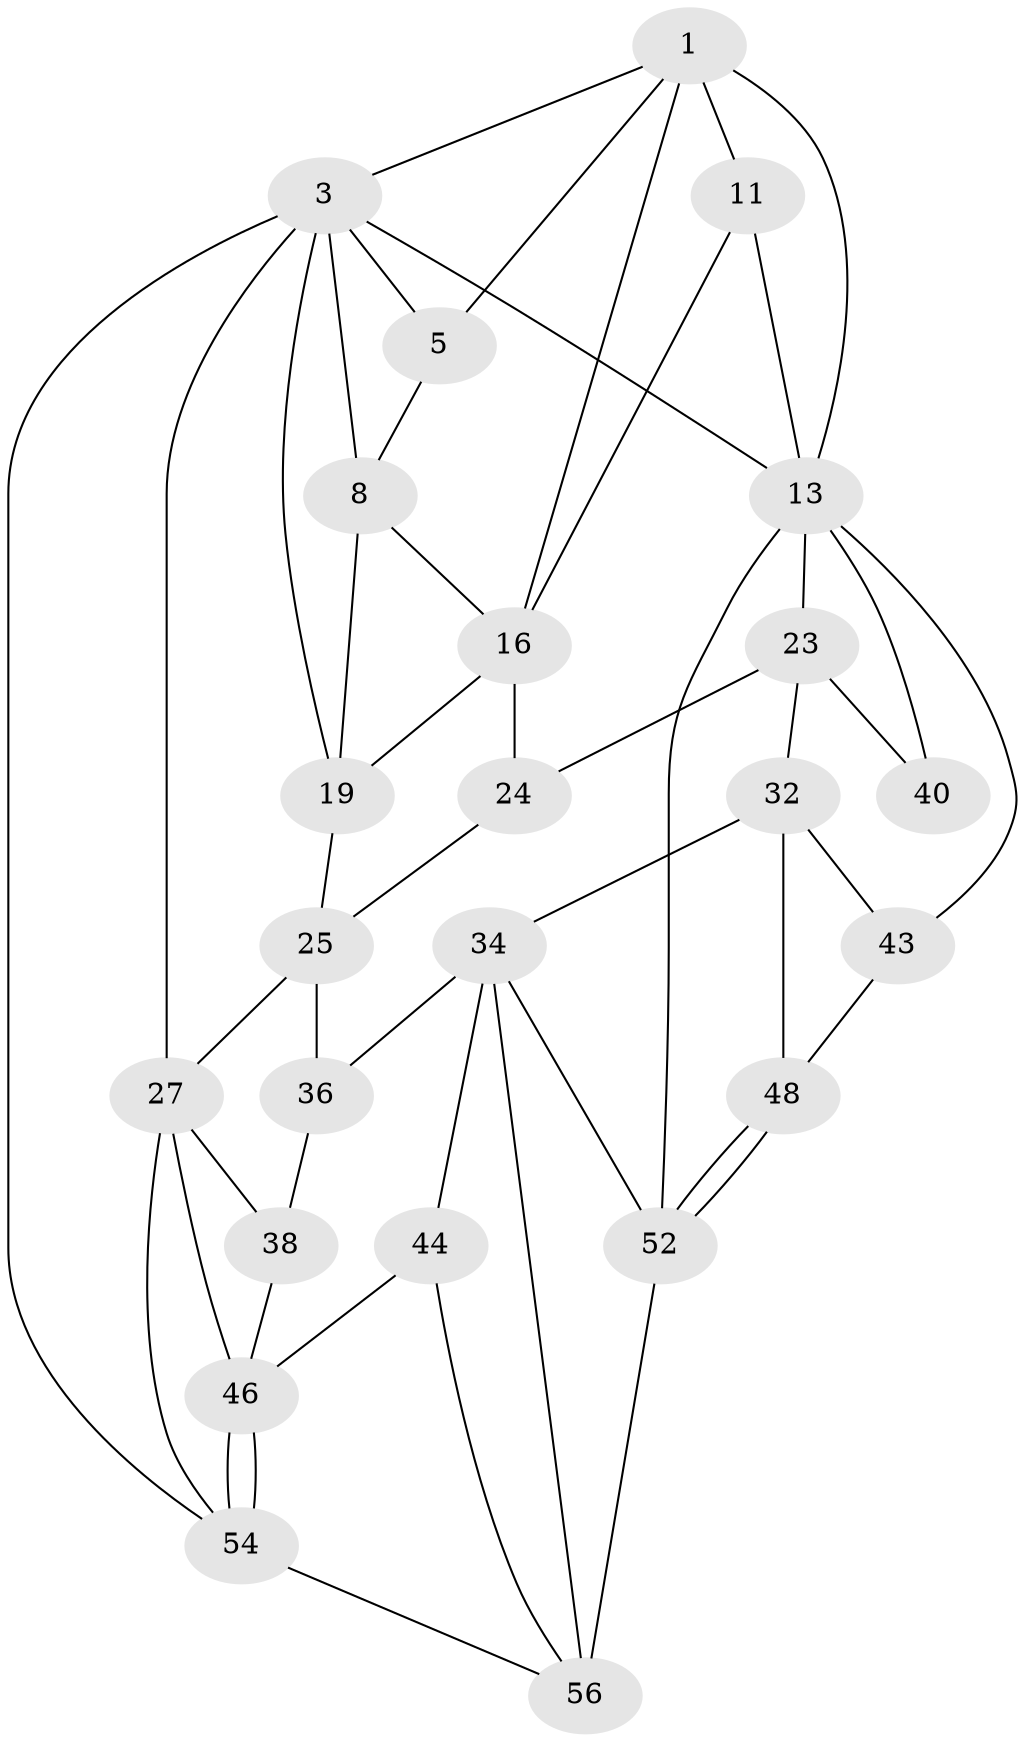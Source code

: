 // original degree distribution, {3: 0.03278688524590164, 4: 0.22950819672131148, 6: 0.18032786885245902, 5: 0.5573770491803278}
// Generated by graph-tools (version 1.1) at 2025/21/03/04/25 18:21:18]
// undirected, 24 vertices, 50 edges
graph export_dot {
graph [start="1"]
  node [color=gray90,style=filled];
  1 [pos="+0.4308961247904064+0",super="+2+6"];
  3 [pos="+0+0",super="+4+30+15"];
  5 [pos="+0.36120074004887087+0",super="+7"];
  8 [pos="+0.3225052953039664+0.16647749288001565",super="+9"];
  11 [pos="+0.7928858717497584+0",super="+14"];
  13 [pos="+1+0.3112088906129481",super="+22+41"];
  16 [pos="+0.6454468935653529+0.23176368460395183",super="+17"];
  19 [pos="+0.11617390243561292+0.27926327508262705",super="+21"];
  23 [pos="+0.8093192821314248+0.4286511327271765",super="+31"];
  24 [pos="+0.5873957082057903+0.36787745064721233"];
  25 [pos="+0.24896849310757055+0.4151822194680596",super="+28+26"];
  27 [pos="+0+0.3072884686529929",super="+29"];
  32 [pos="+0.8174937280563239+0.6523258188928401",super="+33"];
  34 [pos="+0.7388882659098132+0.6827793246615887",super="+35+49"];
  36 [pos="+0.5595565439815724+0.5469685674971496",super="+37"];
  38 [pos="+0.16769209059357465+0.6669634418216238"];
  40 [pos="+1+0.45359001547814304"];
  43 [pos="+0.9453492676974325+0.7308310892160379"];
  44 [pos="+0.45031286166316226+0.6961743961631983",super="+45"];
  46 [pos="+0.21464449595670382+0.7016434589454429",super="+47"];
  48 [pos="+0.8376385655840224+0.8366126538437599"];
  52 [pos="+1+1",super="+59+53"];
  54 [pos="+0.12242422067721757+1",super="+55"];
  56 [pos="+0.3207492547410509+0.9250599541060645",super="+58+57"];
  1 -- 3;
  1 -- 11 [weight=2];
  1 -- 13;
  1 -- 16;
  1 -- 5;
  3 -- 5;
  3 -- 8 [weight=2];
  3 -- 27 [weight=2];
  3 -- 13;
  3 -- 54;
  3 -- 19;
  5 -- 8;
  8 -- 19;
  8 -- 16;
  11 -- 16;
  11 -- 13;
  13 -- 40 [weight=2];
  13 -- 23;
  13 -- 52;
  13 -- 43;
  16 -- 19;
  16 -- 24;
  19 -- 25;
  23 -- 24;
  23 -- 32;
  23 -- 40;
  24 -- 25;
  25 -- 36 [weight=2];
  25 -- 27;
  27 -- 38;
  27 -- 46;
  27 -- 54;
  32 -- 43;
  32 -- 48;
  32 -- 34;
  34 -- 36;
  34 -- 44 [weight=2];
  34 -- 56;
  34 -- 52;
  36 -- 38;
  38 -- 46;
  43 -- 48;
  44 -- 56;
  44 -- 46;
  46 -- 54;
  46 -- 54;
  48 -- 52;
  48 -- 52;
  52 -- 56 [weight=3];
  54 -- 56;
}
